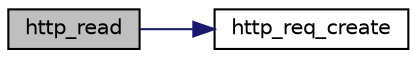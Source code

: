 digraph "http_read"
{
 // LATEX_PDF_SIZE
  edge [fontname="Helvetica",fontsize="10",labelfontname="Helvetica",labelfontsize="10"];
  node [fontname="Helvetica",fontsize="10",shape=record];
  rankdir="LR";
  Node1 [label="http_read",height=0.2,width=0.4,color="black", fillcolor="grey75", style="filled", fontcolor="black",tooltip="Read from an HTTP progressive download session."];
  Node1 -> Node2 [color="midnightblue",fontsize="10",style="solid",fontname="Helvetica"];
  Node2 [label="http_req_create",height=0.2,width=0.4,color="black", fillcolor="white", style="filled",URL="$http__util_8c.html#abd2a766019f89e0d4cb0db4095eb49c6",tooltip="Create an HTTP request string from the parameter list."];
}
